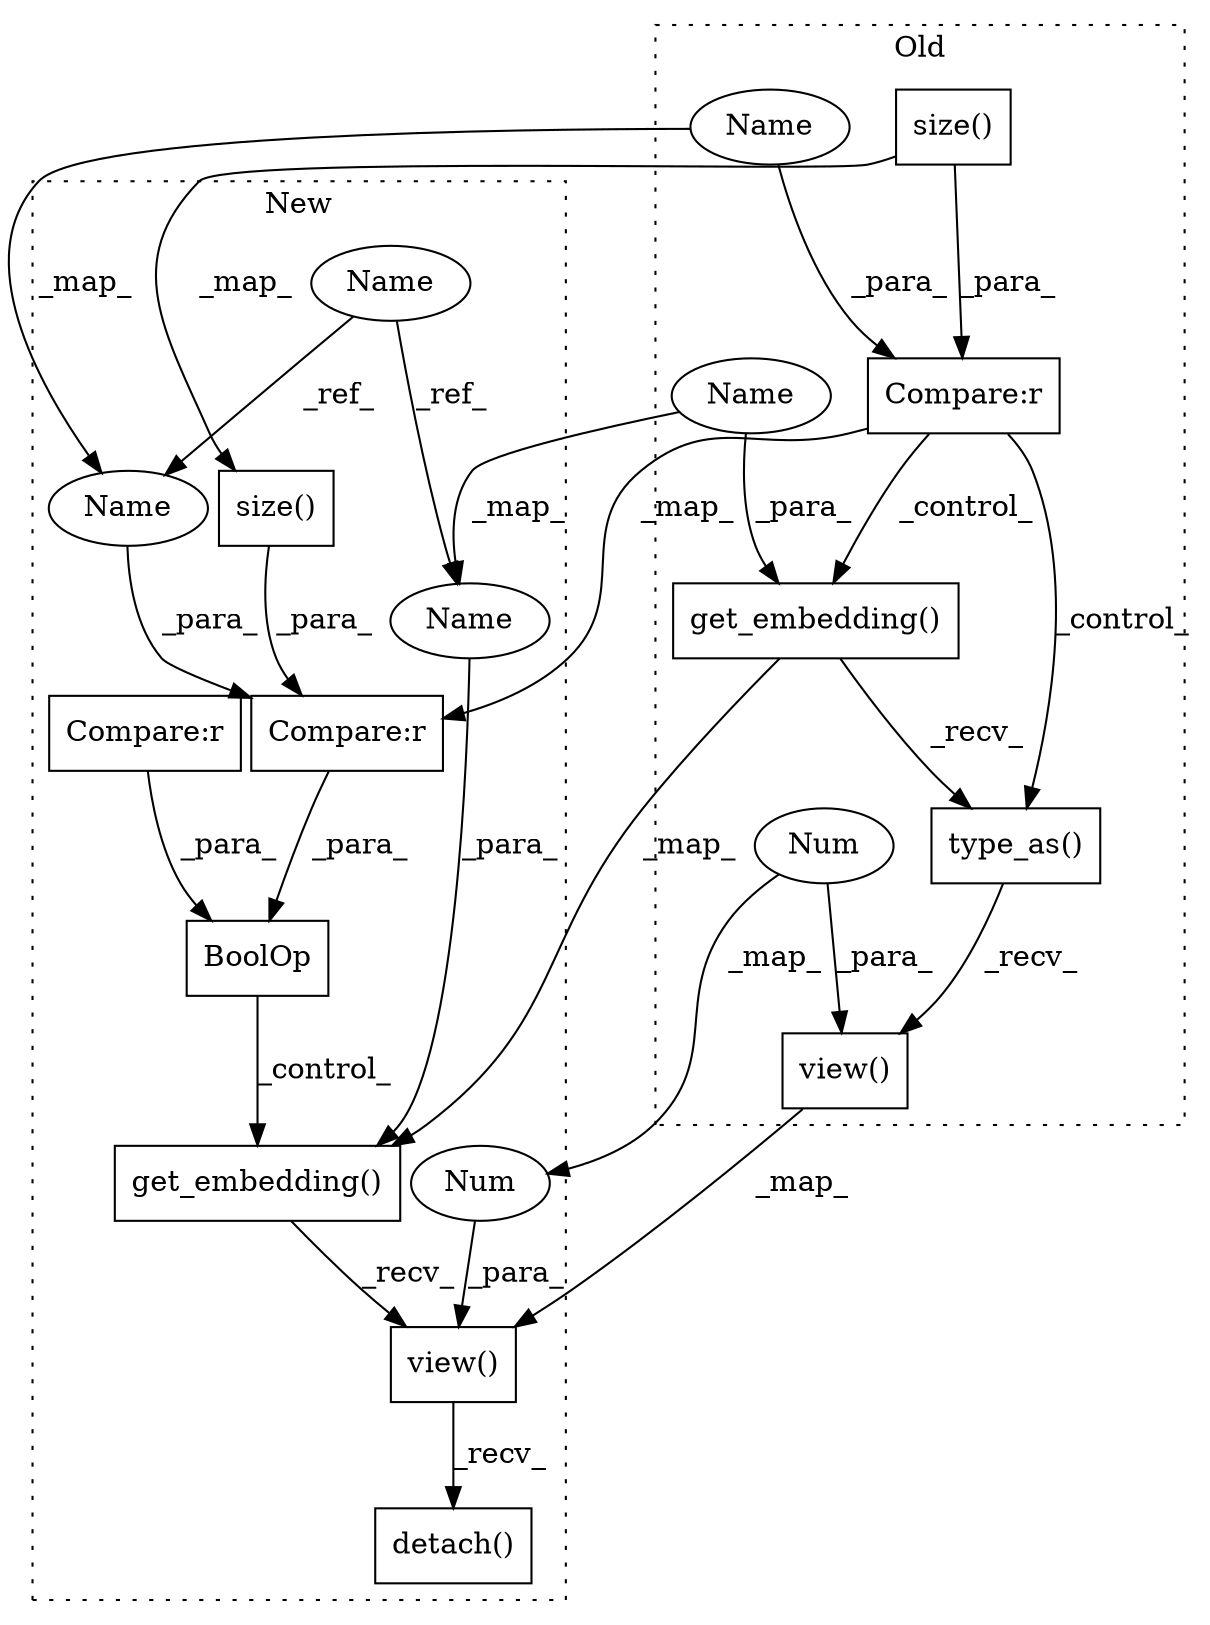 digraph G {
subgraph cluster0 {
1 [label="get_embedding()" a="75" s="2280,2418" l="61,15" shape="box"];
3 [label="view()" a="75" s="2827,2897" l="54,1" shape="box"];
7 [label="Compare:r" a="40" s="2221" l="30" shape="box"];
10 [label="type_as()" a="75" s="2280,2454" l="162,1" shape="box"];
12 [label="size()" a="75" s="2231,2250" l="18,1" shape="box"];
15 [label="Num" a="76" s="2895" l="2" shape="ellipse"];
18 [label="Name" a="87" s="2341" l="7" shape="ellipse"];
19 [label="Name" a="87" s="2221" l="7" shape="ellipse"];
label = "Old";
style="dotted";
}
subgraph cluster1 {
2 [label="get_embedding()" a="75" s="2304,2442" l="61,15" shape="box"];
4 [label="view()" a="75" s="2829,2899" l="54,1" shape="box"];
5 [label="Name" a="87" s="2169" l="7" shape="ellipse"];
6 [label="Compare:r" a="40" s="2245" l="30" shape="box"];
8 [label="Compare:r" a="40" s="2221" l="20" shape="box"];
9 [label="BoolOp" a="72" s="2221" l="54" shape="box"];
11 [label="detach()" a="75" s="2829" l="80" shape="box"];
13 [label="size()" a="75" s="2255,2274" l="18,1" shape="box"];
14 [label="Num" a="76" s="2897" l="2" shape="ellipse"];
16 [label="Name" a="87" s="2245" l="7" shape="ellipse"];
17 [label="Name" a="87" s="2365" l="7" shape="ellipse"];
label = "New";
style="dotted";
}
1 -> 2 [label="_map_"];
1 -> 10 [label="_recv_"];
2 -> 4 [label="_recv_"];
3 -> 4 [label="_map_"];
4 -> 11 [label="_recv_"];
5 -> 16 [label="_ref_"];
5 -> 17 [label="_ref_"];
6 -> 9 [label="_para_"];
7 -> 10 [label="_control_"];
7 -> 1 [label="_control_"];
7 -> 6 [label="_map_"];
8 -> 9 [label="_para_"];
9 -> 2 [label="_control_"];
10 -> 3 [label="_recv_"];
12 -> 7 [label="_para_"];
12 -> 13 [label="_map_"];
13 -> 6 [label="_para_"];
14 -> 4 [label="_para_"];
15 -> 3 [label="_para_"];
15 -> 14 [label="_map_"];
16 -> 6 [label="_para_"];
17 -> 2 [label="_para_"];
18 -> 17 [label="_map_"];
18 -> 1 [label="_para_"];
19 -> 7 [label="_para_"];
19 -> 16 [label="_map_"];
}